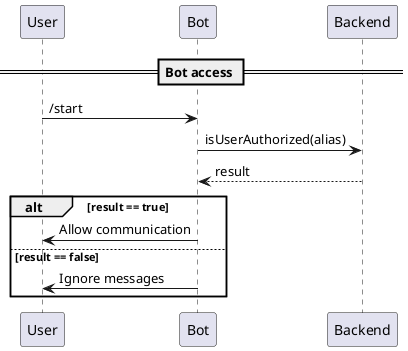 @startuml

participant User as user
participant Bot as bot
participant Backend as backend

== Bot access ==

user -> bot: /start
bot -> backend: isUserAuthorized(alias)
return result

alt result == true
bot -> user: Allow communication
else result == false
bot -> user: Ignore messages
end

@enduml
